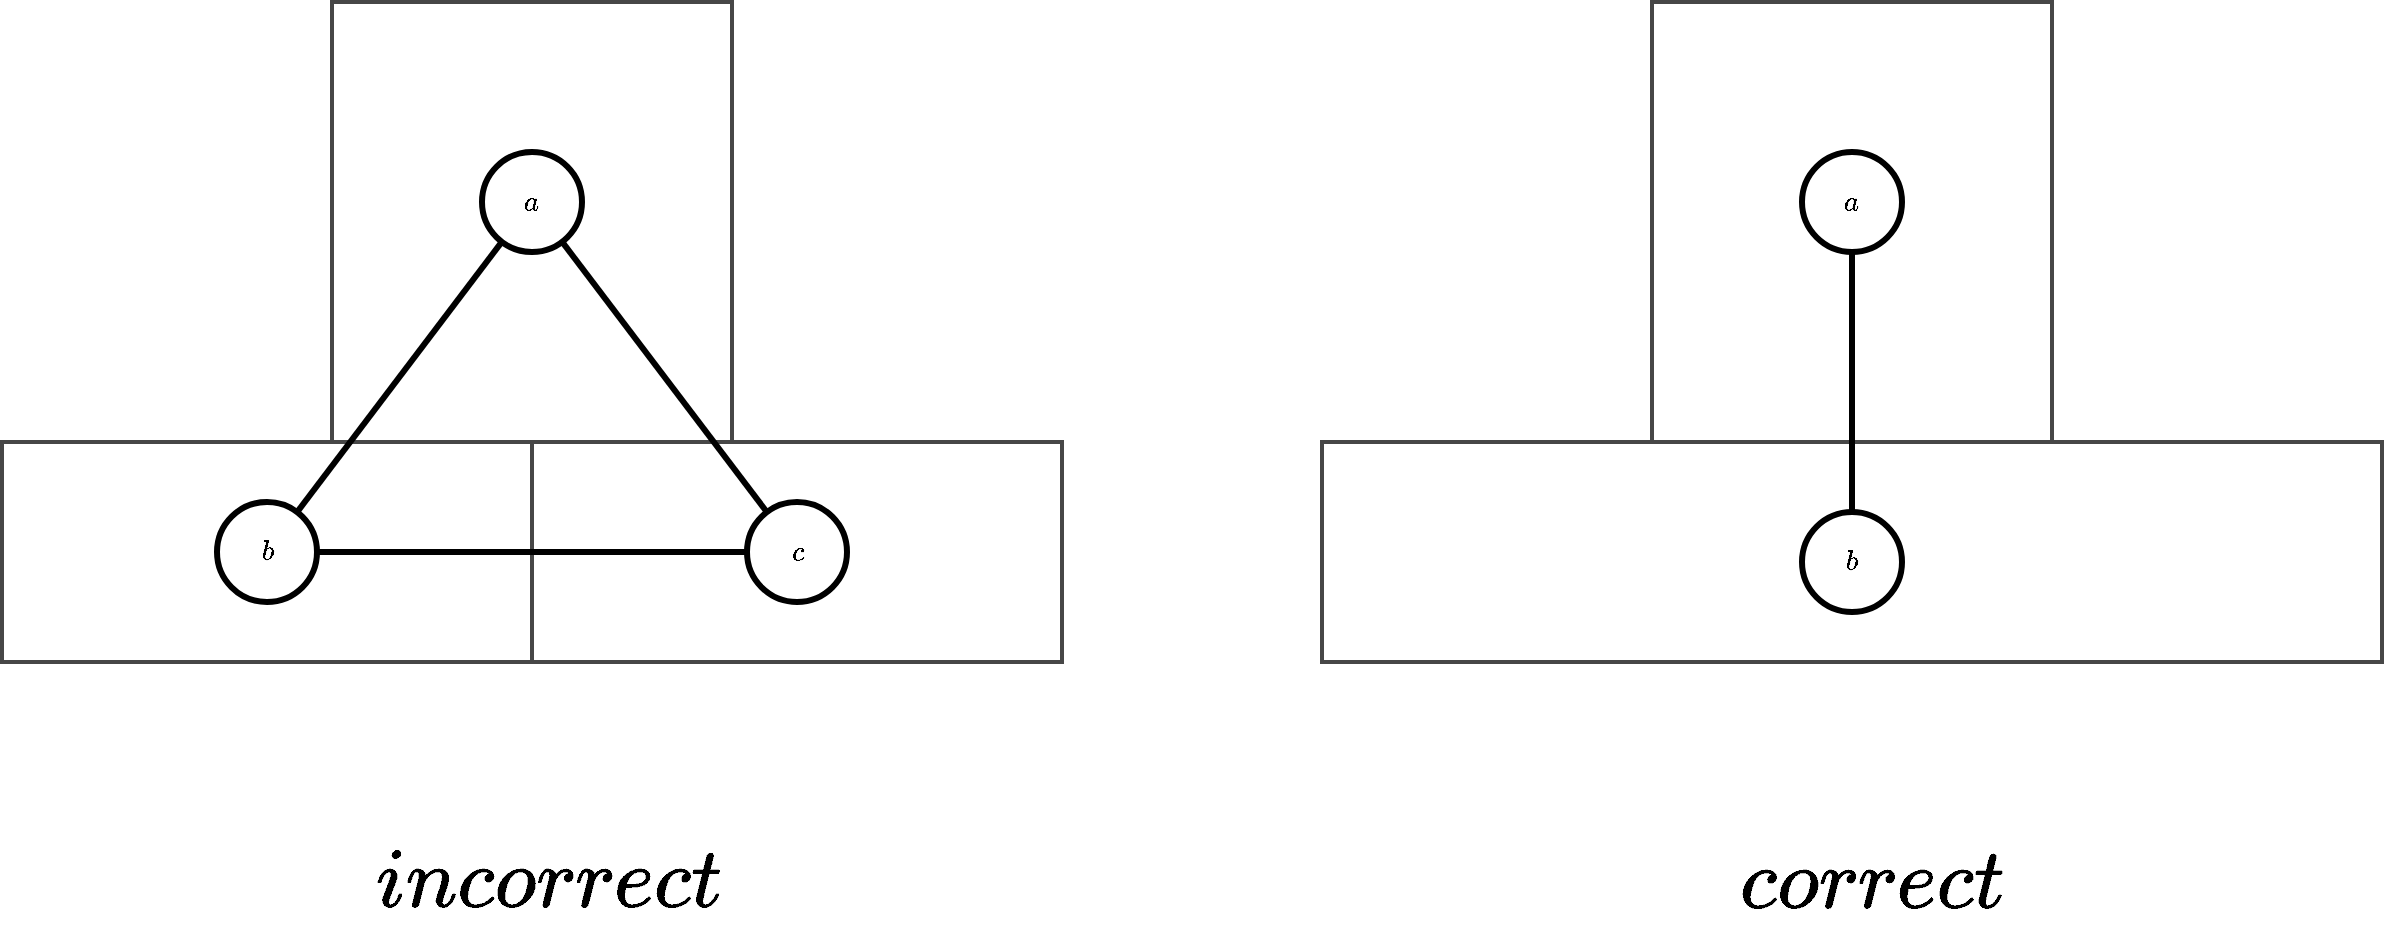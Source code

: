 <mxfile version="20.2.3" type="device"><diagram id="P2L8khJq6iVACmmDoZS8" name="Page-1"><mxGraphModel dx="2473" dy="1645" grid="1" gridSize="10" guides="1" tooltips="1" connect="1" arrows="1" fold="1" page="1" pageScale="1" pageWidth="850" pageHeight="1100" math="1" shadow="0"><root><mxCell id="0"/><mxCell id="1" parent="0"/><mxCell id="vRecdFWWaNIaUu5lRkoL-17" value="&lt;font style=&quot;font-size: 36px;&quot;&gt;\(incorrect\)&lt;/font&gt;" style="text;html=1;align=center;verticalAlign=middle;resizable=0;points=[];autosize=1;strokeColor=none;fillColor=none;" parent="1" vertex="1"><mxGeometry x="328" y="680" width="210" height="60" as="geometry"/></mxCell><mxCell id="vRecdFWWaNIaUu5lRkoL-24" value="&lt;font style=&quot;font-size: 36px;&quot;&gt;\(correct\)&lt;/font&gt;" style="text;html=1;align=center;verticalAlign=middle;resizable=0;points=[];autosize=1;strokeColor=none;fillColor=none;" parent="1" vertex="1"><mxGeometry x="1005" y="680" width="180" height="60" as="geometry"/></mxCell><mxCell id="vRecdFWWaNIaUu5lRkoL-7" value="" style="rounded=0;whiteSpace=wrap;html=1;strokeColor=#474747;strokeWidth=2;" parent="1" vertex="1"><mxGeometry x="985" y="270" width="200" height="220" as="geometry"/></mxCell><mxCell id="vRecdFWWaNIaUu5lRkoL-8" value="" style="rounded=0;whiteSpace=wrap;html=1;strokeColor=#474747;strokeWidth=2;" parent="1" vertex="1"><mxGeometry x="820" y="490" width="530" height="110" as="geometry"/></mxCell><mxCell id="vRecdFWWaNIaUu5lRkoL-10" value="\(a\)" style="ellipse;whiteSpace=wrap;html=1;strokeWidth=3;" parent="1" vertex="1"><mxGeometry x="1060" y="345" width="50" height="50" as="geometry"/></mxCell><mxCell id="vRecdFWWaNIaUu5lRkoL-11" value="\(b\)" style="ellipse;whiteSpace=wrap;html=1;strokeWidth=3;" parent="1" vertex="1"><mxGeometry x="1060" y="525" width="50" height="50" as="geometry"/></mxCell><mxCell id="vRecdFWWaNIaUu5lRkoL-16" value="" style="endArrow=none;html=1;rounded=0;strokeWidth=3;" parent="1" source="vRecdFWWaNIaUu5lRkoL-11" target="vRecdFWWaNIaUu5lRkoL-10" edge="1"><mxGeometry width="50" height="50" relative="1" as="geometry"><mxPoint x="1150" y="840" as="sourcePoint"/><mxPoint x="1200" y="790" as="targetPoint"/></mxGeometry></mxCell><mxCell id="vRecdFWWaNIaUu5lRkoL-1" value="" style="rounded=0;whiteSpace=wrap;html=1;strokeColor=#474747;strokeWidth=2;" parent="1" vertex="1"><mxGeometry x="325" y="270" width="200" height="220" as="geometry"/></mxCell><mxCell id="vRecdFWWaNIaUu5lRkoL-2" value="" style="rounded=0;whiteSpace=wrap;html=1;strokeColor=#474747;strokeWidth=2;" parent="1" vertex="1"><mxGeometry x="160" y="490" width="265" height="110" as="geometry"/></mxCell><mxCell id="vRecdFWWaNIaUu5lRkoL-3" value="" style="rounded=0;whiteSpace=wrap;html=1;strokeColor=#474747;strokeWidth=2;" parent="1" vertex="1"><mxGeometry x="425" y="490" width="265" height="110" as="geometry"/></mxCell><mxCell id="vRecdFWWaNIaUu5lRkoL-4" value="\(a\)" style="ellipse;whiteSpace=wrap;html=1;strokeWidth=3;" parent="1" vertex="1"><mxGeometry x="400" y="345" width="50" height="50" as="geometry"/></mxCell><mxCell id="vRecdFWWaNIaUu5lRkoL-5" value="\(b\)" style="ellipse;whiteSpace=wrap;html=1;strokeWidth=3;" parent="1" vertex="1"><mxGeometry x="267.5" y="520" width="50" height="50" as="geometry"/></mxCell><mxCell id="vRecdFWWaNIaUu5lRkoL-6" value="\(c\)" style="ellipse;whiteSpace=wrap;html=1;strokeWidth=3;" parent="1" vertex="1"><mxGeometry x="532.5" y="520" width="50" height="50" as="geometry"/></mxCell><mxCell id="vRecdFWWaNIaUu5lRkoL-13" value="" style="endArrow=none;html=1;rounded=0;strokeWidth=3;" parent="1" source="vRecdFWWaNIaUu5lRkoL-6" target="vRecdFWWaNIaUu5lRkoL-4" edge="1"><mxGeometry width="50" height="50" relative="1" as="geometry"><mxPoint x="460" y="740" as="sourcePoint"/><mxPoint x="510" y="690" as="targetPoint"/></mxGeometry></mxCell><mxCell id="vRecdFWWaNIaUu5lRkoL-14" value="" style="endArrow=none;html=1;rounded=0;strokeWidth=3;" parent="1" source="vRecdFWWaNIaUu5lRkoL-5" target="vRecdFWWaNIaUu5lRkoL-4" edge="1"><mxGeometry width="50" height="50" relative="1" as="geometry"><mxPoint x="450" y="760" as="sourcePoint"/><mxPoint x="500" y="710" as="targetPoint"/></mxGeometry></mxCell><mxCell id="vRecdFWWaNIaUu5lRkoL-15" value="" style="endArrow=none;html=1;rounded=0;strokeWidth=3;" parent="1" source="vRecdFWWaNIaUu5lRkoL-5" target="vRecdFWWaNIaUu5lRkoL-6" edge="1"><mxGeometry width="50" height="50" relative="1" as="geometry"><mxPoint x="380" y="720" as="sourcePoint"/><mxPoint x="430" y="670" as="targetPoint"/></mxGeometry></mxCell></root></mxGraphModel></diagram></mxfile>